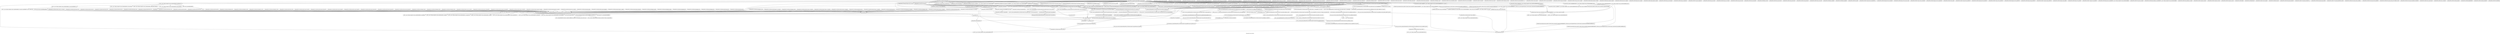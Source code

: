 digraph "Call graph: fix_store_state.ll" {
	label="Call graph: fix_store_state.ll";

	Node0x55f6e6012200 [shape=record,label="{strcmp}"];
	Node0x55f6e5f839f0 [shape=record,label="{_ZN9LAMMPS_NS13FixStoreState7pack_idEi}"];
	Node0x55f6e5f839f0 -> Node0x55f6e5f2bc20;
	Node0x55f6e5fae950 [shape=record,label="{_ZN9LAMMPS_NS13FixStoreStateC2EPNS_6LAMMPSEiPPc}"];
	Node0x55f6e5fae950 -> Node0x55f6e5fa54d0;
	Node0x55f6e5fae950 -> Node0x55f6e5f9b5c0;
	Node0x55f6e5fae950 -> Node0x55f6e5f90ed0;
	Node0x55f6e5fae950 -> Node0x55f6e5fbaf60;
	Node0x55f6e5fae950 -> Node0x55f6e5f46d10;
	Node0x55f6e5fae950 -> Node0x55f6e5f52430;
	Node0x55f6e5fae950 -> Node0x55f6e5fdd9b0;
	Node0x55f6e5fae950 -> Node0x55f6e5ebb180;
	Node0x55f6e5fae950 -> Node0x55f6e5fc6c00;
	Node0x55f6e5fae950 -> Node0x55f6e5f0e660;
	Node0x55f6e5fae950 -> Node0x55f6e5f2bc20;
	Node0x55f6e5fae950 -> Node0x55f6e5ef4680;
	Node0x55f6e5fae950 -> Node0x55f6e5f25a50;
	Node0x55f6e5fae950 -> Node0x55f6e5f30fb0;
	Node0x55f6e5fae950 -> Node0x55f6e609be40;
	Node0x55f6e5fae950 -> Node0x55f6e5f5ad30;
	Node0x55f6e5fae950 -> Node0x55f6e5f1fcd0;
	Node0x55f6e5fae950 -> Node0x55f6e5f16e90;
	Node0x55f6e5fae950 -> Node0x55f6e5f7b4e0;
	Node0x55f6e5fae950 -> Node0x55f6e5f90e40;
	Node0x55f6e5fae950 -> Node0x55f6e5ff58f0;
	Node0x55f6e5fae950 -> Node0x55f6e5ee89c0;
	Node0x55f6e5fae950 -> Node0x55f6e60bfe20;
	Node0x55f6e5fae950 -> Node0x55f6e60e7d80;
	Node0x55f6e5fae950 -> Node0x55f6e6096500;
	Node0x55f6e5fae950 -> Node0x55f6e606a380;
	Node0x55f6e5fae950 -> Node0x55f6e6070ae0;
	Node0x55f6e5fae950 -> Node0x55f6e605d480;
	Node0x55f6e5fae950 -> Node0x55f6e60934f0;
	Node0x55f6e5fae950 -> Node0x55f6e5fee480;
	Node0x55f6e5fae950 -> Node0x55f6e5fe6e50;
	Node0x55f6e5fae950 -> Node0x55f6e5ffcba0;
	Node0x55f6e5fae950 -> Node0x55f6e6012200;
	Node0x55f6e5fae950 -> Node0x55f6e60636d0;
	Node0x55f6e5fae950 -> Node0x55f6e5f462f0;
	Node0x55f6e5fae950 -> Node0x55f6e603d9b0;
	Node0x55f6e5fae950 -> Node0x55f6e6036730;
	Node0x55f6e5fae950 -> Node0x55f6e601cde0;
	Node0x55f6e5fae950 -> Node0x55f6e600af80;
	Node0x55f6e5fae950 -> Node0x55f6e6003e20;
	Node0x55f6e5fae950 -> Node0x55f6e5f14d60;
	Node0x55f6e5fae950 -> Node0x55f6e602bd10;
	Node0x55f6e5fae950 -> Node0x55f6e6015ce0;
	Node0x55f6e5fa54d0 [shape=record,label="{_ZN9LAMMPS_NS3FixC2EPNS_6LAMMPSEiPPc}"];
	Node0x55f6e5f9b5c0 [shape=record,label="{_ZNSt6vectorIN9LAMMPS_NS13FixStoreState7value_tESaIS2_EEC2Ev}"];
	Node0x55f6e5f9b5c0 -> Node0x55f6e5f40a40;
	Node0x55f6e5fdd9b0 [shape=record,label="{_ZN9LAMMPS_NS5utils16missing_cmd_argsERKNSt7__cxx1112basic_stringIcSt11char_traitsIcESaIcEEEiS8_PNS_5ErrorE}"];
	Node0x55f6e5f90ed0 [shape=record,label="{_ZNSaIcEC1Ev}"];
	Node0x55f6e5fbaf60 [shape=record,label="{_ZNSt7__cxx1112basic_stringIcSt11char_traitsIcESaIcEEC2IS3_EEPKcRKS3_}"];
	Node0x55f6e5fbaf60 -> Node0x55f6e5e745c0;
	Node0x55f6e5fbaf60 -> Node0x55f6e5e723d0;
	Node0x55f6e5fbaf60 -> Node0x55f6e5e729f0;
	Node0x55f6e5fbaf60 -> Node0x55f6e5e74eb0;
	Node0x55f6e5fbaf60 -> Node0x55f6e5e719b0;
	Node0x55f6e5eda120 [shape=record,label="{_ZN9LAMMPS_NS13FixStoreState11pack_omegazEi}"];
	Node0x55f6e5eda120 -> Node0x55f6e5f2bc20;
	Node0x55f6e5f25a50 [shape=record,label="{_ZN9LAMMPS_NS13FixStoreState11grow_arraysEi}"];
	Node0x55f6e5f25a50 -> Node0x55f6e5f2bc20;
	Node0x55f6e5f25a50 -> Node0x55f6e5efb790;
	Node0x55f6e6117dc0 [shape=record,label="{__gxx_personality_v0}"];
	Node0x55f6e5ebb180 [shape=record,label="{_ZNSt7__cxx1112basic_stringIcSt11char_traitsIcESaIcEED1Ev}"];
	Node0x55f6e5fc6c00 [shape=record,label="{_ZNSaIcED1Ev}"];
	Node0x55f6e5f5ad30 [shape=record,label="{_ZN9LAMMPS_NS5utils8inumericEPKciS2_bPNS_6LAMMPSE}"];
	Node0x55f6e5ff58f0 [shape=record,label="{_ZN9LAMMPS_NS5Error3allIJRiEEEvRKNSt7__cxx1112basic_stringIcSt11char_traitsIcESaIcEEEiSA_DpOT_}"];
	Node0x55f6e5ff58f0 -> Node0x55f6e6117b20;
	Node0x55f6e5ff58f0 -> Node0x55f6e5e716b0;
	Node0x55f6e5ff58f0 -> Node0x55f6e5e73b20;
	Node0x55f6e5fee480 [shape=record,label="{_ZNSt6vectorIN9LAMMPS_NS13FixStoreState7value_tESaIS2_EE5clearEv}"];
	Node0x55f6e5fee480 -> Node0x55f6e5f90db0;
	Node0x55f6e5fe6e50 [shape=record,label="{_ZN9LAMMPS_NS13FixStoreState7value_tC2Ev}"];
	Node0x55f6e5fe6e50 -> Node0x55f6e5f89a50;
	Node0x55f6e5ffcba0 [shape=record,label="{_ZNSt7__cxx1112basic_stringIcSt11char_traitsIcESaIcEEaSEPKc}"];
	Node0x55f6e5f03260 [shape=record,label="{_ZN9LAMMPS_NS6Modify15addstep_computeEl}"];
	Node0x55f6e5f1efa0 [shape=record,label="{_ZN9LAMMPS_NS13FixStoreState12memory_usageEv}"];
	Node0x55f6e5f1efa0 -> Node0x55f6e5f2bc20;
	Node0x55f6e5eaf930 [shape=record,label="{_ZN9LAMMPS_NS13FixStoreState8pack_ysuEi}"];
	Node0x55f6e5eaf930 -> Node0x55f6e5f0e6d0;
	Node0x55f6e5eaf930 -> Node0x55f6e5f2bc20;
	Node0x55f6e5eb1a30 [shape=record,label="{_ZN9LAMMPS_NS13FixStoreState18pack_zsu_triclinicEi}"];
	Node0x55f6e5eb1a30 -> Node0x55f6e5f0e6d0;
	Node0x55f6e5eb1a30 -> Node0x55f6e5f2bc20;
	Node0x55f6e5eb37e0 [shape=record,label="{_ZN9LAMMPS_NS13FixStoreState8pack_zsuEi}"];
	Node0x55f6e5eb37e0 -> Node0x55f6e5f0e6d0;
	Node0x55f6e5eb37e0 -> Node0x55f6e5f2bc20;
	Node0x55f6e6003e20 [shape=record,label="{_ZN9LAMMPS_NS5Error3allIJRPcNSt7__cxx1112basic_stringIcSt11char_traitsIcESaIcEEEEEEvRKS9_iSB_DpOT_}"];
	Node0x55f6e6003e20 -> Node0x55f6e6117b20;
	Node0x55f6e6003e20 -> Node0x55f6e5f7b450;
	Node0x55f6e6003e20 -> Node0x55f6e5e73b20;
	Node0x55f6e600af80 [shape=record,label="{_ZN9LAMMPS_NS4Atom9get_styleB5cxx11Ev}"];
	Node0x55f6e5e74b70 [shape=record,label="{_ZN9LAMMPS_NS13FixStoreState13pack_moleculeEi}"];
	Node0x55f6e5e74b70 -> Node0x55f6e5f2bc20;
	Node0x55f6e5e74c90 [shape=record,label="{_ZN9LAMMPS_NS13FixStoreState9pack_typeEi}"];
	Node0x55f6e5e74c90 -> Node0x55f6e5f2bc20;
	Node0x55f6e5e75050 [shape=record,label="{_ZN9LAMMPS_NS13FixStoreState9pack_massEi}"];
	Node0x55f6e5e75050 -> Node0x55f6e5f2bc20;
	Node0x55f6e5e748d0 [shape=record,label="{_ZN9LAMMPS_NS13FixStoreState6pack_xEi}"];
	Node0x55f6e5e748d0 -> Node0x55f6e5f2bc20;
	Node0x55f6e5e74fc0 [shape=record,label="{_ZN9LAMMPS_NS13FixStoreState6pack_yEi}"];
	Node0x55f6e5e74fc0 -> Node0x55f6e5f2bc20;
	Node0x55f6e5e6fab0 [shape=record,label="{_ZN9LAMMPS_NS13FixStoreState6pack_zEi}"];
	Node0x55f6e5e6fab0 -> Node0x55f6e5f2bc20;
	Node0x55f6e5ea1660 [shape=record,label="{_ZN9LAMMPS_NS13FixStoreState17pack_xs_triclinicEi}"];
	Node0x55f6e5ea1660 -> Node0x55f6e5f0e6d0;
	Node0x55f6e5ea1660 -> Node0x55f6e5f2bc20;
	Node0x55f6e60d4760 [shape=record,label="{_ZN9LAMMPS_NS13FixStoreState7pack_xsEi}"];
	Node0x55f6e60d4760 -> Node0x55f6e5f2bc20;
	Node0x55f6e5e8f690 [shape=record,label="{_ZN9LAMMPS_NS13FixStoreState17pack_ys_triclinicEi}"];
	Node0x55f6e5e8f690 -> Node0x55f6e5f0e6d0;
	Node0x55f6e5e8f690 -> Node0x55f6e5f2bc20;
	Node0x55f6e5e96d70 [shape=record,label="{_ZN9LAMMPS_NS13FixStoreState7pack_ysEi}"];
	Node0x55f6e5e96d70 -> Node0x55f6e5f2bc20;
	Node0x55f6e5e9c840 [shape=record,label="{_ZN9LAMMPS_NS13FixStoreState17pack_zs_triclinicEi}"];
	Node0x55f6e5e9c840 -> Node0x55f6e5f2bc20;
	Node0x55f6e5ea0940 [shape=record,label="{_ZN9LAMMPS_NS13FixStoreState7pack_zsEi}"];
	Node0x55f6e5ea0940 -> Node0x55f6e5f2bc20;
	Node0x55f6e5ea3180 [shape=record,label="{_ZN9LAMMPS_NS13FixStoreState17pack_xu_triclinicEi}"];
	Node0x55f6e5ea3180 -> Node0x55f6e5f0e6d0;
	Node0x55f6e5ea3180 -> Node0x55f6e5f2bc20;
	Node0x55f6e5ea4b70 [shape=record,label="{_ZN9LAMMPS_NS13FixStoreState7pack_xuEi}"];
	Node0x55f6e5ea4b70 -> Node0x55f6e5f0e6d0;
	Node0x55f6e5ea4b70 -> Node0x55f6e5f2bc20;
	Node0x55f6e5ea6240 [shape=record,label="{_ZN9LAMMPS_NS13FixStoreState17pack_yu_triclinicEi}"];
	Node0x55f6e5ea6240 -> Node0x55f6e5f0e6d0;
	Node0x55f6e5ea6240 -> Node0x55f6e5f2bc20;
	Node0x55f6e5ea7c50 [shape=record,label="{_ZN9LAMMPS_NS13FixStoreState7pack_yuEi}"];
	Node0x55f6e5ea7c50 -> Node0x55f6e5f0e6d0;
	Node0x55f6e5ea7c50 -> Node0x55f6e5f2bc20;
	Node0x55f6e5ea8aa0 [shape=record,label="{_ZN9LAMMPS_NS13FixStoreState17pack_zu_triclinicEi}"];
	Node0x55f6e5ea8aa0 -> Node0x55f6e5f0e6d0;
	Node0x55f6e5ea8aa0 -> Node0x55f6e5f2bc20;
	Node0x55f6e5eaa120 [shape=record,label="{_ZN9LAMMPS_NS13FixStoreState7pack_zuEi}"];
	Node0x55f6e5eaa120 -> Node0x55f6e5f0e6d0;
	Node0x55f6e5eaa120 -> Node0x55f6e5f2bc20;
	Node0x55f6e5eabd70 [shape=record,label="{_ZN9LAMMPS_NS13FixStoreState18pack_xsu_triclinicEi}"];
	Node0x55f6e5eabd70 -> Node0x55f6e5f0e6d0;
	Node0x55f6e5eabd70 -> Node0x55f6e5f2bc20;
	Node0x55f6e5eaccb0 [shape=record,label="{_ZN9LAMMPS_NS13FixStoreState8pack_xsuEi}"];
	Node0x55f6e5eaccb0 -> Node0x55f6e5f0e6d0;
	Node0x55f6e5eaccb0 -> Node0x55f6e5f2bc20;
	Node0x55f6e5eae2d0 [shape=record,label="{_ZN9LAMMPS_NS13FixStoreState18pack_ysu_triclinicEi}"];
	Node0x55f6e5eae2d0 -> Node0x55f6e5f0e6d0;
	Node0x55f6e5eae2d0 -> Node0x55f6e5f2bc20;
	Node0x55f6e5eb43a0 [shape=record,label="{_ZN9LAMMPS_NS13FixStoreState7pack_ixEi}"];
	Node0x55f6e5eb43a0 -> Node0x55f6e5f2bc20;
	Node0x55f6e5eb4880 [shape=record,label="{_ZN9LAMMPS_NS13FixStoreState7pack_iyEi}"];
	Node0x55f6e5eb4880 -> Node0x55f6e5f2bc20;
	Node0x55f6e5eb7b50 [shape=record,label="{_ZN9LAMMPS_NS13FixStoreState7pack_izEi}"];
	Node0x55f6e5eb7b50 -> Node0x55f6e5f2bc20;
	Node0x55f6e5ebbc60 [shape=record,label="{_ZN9LAMMPS_NS13FixStoreState7pack_vxEi}"];
	Node0x55f6e5ebbc60 -> Node0x55f6e5f2bc20;
	Node0x55f6e5ebf2f0 [shape=record,label="{_ZN9LAMMPS_NS13FixStoreState7pack_vyEi}"];
	Node0x55f6e5ebf2f0 -> Node0x55f6e5f2bc20;
	Node0x55f6e5ec1480 [shape=record,label="{_ZN9LAMMPS_NS13FixStoreState7pack_vzEi}"];
	Node0x55f6e5ec1480 -> Node0x55f6e5f2bc20;
	Node0x55f6e5ec3610 [shape=record,label="{_ZN9LAMMPS_NS13FixStoreState7pack_fxEi}"];
	Node0x55f6e5ec3610 -> Node0x55f6e5f2bc20;
	Node0x55f6e5ec5ab0 [shape=record,label="{_ZN9LAMMPS_NS13FixStoreState7pack_fyEi}"];
	Node0x55f6e5ec5ab0 -> Node0x55f6e5f2bc20;
	Node0x55f6e5ec6880 [shape=record,label="{_ZN9LAMMPS_NS13FixStoreState7pack_fzEi}"];
	Node0x55f6e5ec6880 -> Node0x55f6e5f2bc20;
	Node0x55f6e5ec9930 [shape=record,label="{_ZN9LAMMPS_NS13FixStoreState6pack_qEi}"];
	Node0x55f6e5ec9930 -> Node0x55f6e5f2bc20;
	Node0x55f6e5eca700 [shape=record,label="{_ZN9LAMMPS_NS13FixStoreState8pack_muxEi}"];
	Node0x55f6e5eca700 -> Node0x55f6e5f2bc20;
	Node0x55f6e5ecd9b0 [shape=record,label="{_ZN9LAMMPS_NS13FixStoreState8pack_muyEi}"];
	Node0x55f6e5ecd9b0 -> Node0x55f6e5f2bc20;
	Node0x55f6e5ecf330 [shape=record,label="{_ZN9LAMMPS_NS13FixStoreState8pack_muzEi}"];
	Node0x55f6e5ecf330 -> Node0x55f6e5f2bc20;
	Node0x55f6e5ed1810 [shape=record,label="{_ZN9LAMMPS_NS13FixStoreState7pack_muEi}"];
	Node0x55f6e5ed1810 -> Node0x55f6e5f2bc20;
	Node0x55f6e5ed3190 [shape=record,label="{_ZN9LAMMPS_NS13FixStoreState11pack_radiusEi}"];
	Node0x55f6e5ed3190 -> Node0x55f6e5f2bc20;
	Node0x55f6e5ed5670 [shape=record,label="{_ZN9LAMMPS_NS13FixStoreState13pack_diameterEi}"];
	Node0x55f6e5ed5670 -> Node0x55f6e5f2bc20;
	Node0x55f6e5ed6cc0 [shape=record,label="{_ZN9LAMMPS_NS13FixStoreState11pack_omegaxEi}"];
	Node0x55f6e5ed6cc0 -> Node0x55f6e5f2bc20;
	Node0x55f6e5ed8490 [shape=record,label="{_ZN9LAMMPS_NS13FixStoreState11pack_omegayEi}"];
	Node0x55f6e5ed8490 -> Node0x55f6e5f2bc20;
	Node0x55f6e5edc960 [shape=record,label="{_ZN9LAMMPS_NS13FixStoreState12pack_angmomxEi}"];
	Node0x55f6e5edc960 -> Node0x55f6e5f2bc20;
	Node0x55f6e5edf090 [shape=record,label="{_ZN9LAMMPS_NS13FixStoreState12pack_angmomyEi}"];
	Node0x55f6e5edf090 -> Node0x55f6e5f2bc20;
	Node0x55f6e5ee2130 [shape=record,label="{_ZN9LAMMPS_NS13FixStoreState12pack_angmomzEi}"];
	Node0x55f6e5ee2130 -> Node0x55f6e5f2bc20;
	Node0x55f6e5ee2f00 [shape=record,label="{_ZN9LAMMPS_NS13FixStoreState8pack_tqxEi}"];
	Node0x55f6e5ee2f00 -> Node0x55f6e5f2bc20;
	Node0x55f6e5ee5fd0 [shape=record,label="{_ZN9LAMMPS_NS13FixStoreState8pack_tqyEi}"];
	Node0x55f6e5ee5fd0 -> Node0x55f6e5f2bc20;
	Node0x55f6e5eea2b0 [shape=record,label="{_ZN9LAMMPS_NS13FixStoreState8pack_tqzEi}"];
	Node0x55f6e5eea2b0 -> Node0x55f6e5f2bc20;
	Node0x55f6e6015ce0 [shape=record,label="{_ZN9LAMMPS_NS7ArgInfoC1ERKNSt7__cxx1112basic_stringIcSt11char_traitsIcESaIcEEEi}"];
	Node0x55f6e602bd10 [shape=record,label="{_ZNK9LAMMPS_NS7ArgInfo8get_typeEv}"];
	Node0x55f6e5f14d60 [shape=record,label="{_ZNK9LAMMPS_NS7ArgInfo10get_index1Ev}"];
	Node0x55f6e601cde0 [shape=record,label="{_ZNK9LAMMPS_NS7ArgInfo8get_nameEv}"];
	Node0x55f6e601cde0 -> Node0x55f6e5f16e90;
	Node0x55f6e6036730 [shape=record,label="{_ZNK9LAMMPS_NS7ArgInfo7get_dimEv}"];
	Node0x55f6e605d480 [shape=record,label="{_ZN9LAMMPS_NS5Error3allIJRPcEEEvRKNSt7__cxx1112basic_stringIcSt11char_traitsIcESaIcEEEiSB_DpOT_}"];
	Node0x55f6e605d480 -> Node0x55f6e6117b20;
	Node0x55f6e605d480 -> Node0x55f6e5eeadc0;
	Node0x55f6e605d480 -> Node0x55f6e5e73b20;
	Node0x55f6e603d9b0 [shape=record,label="{_ZN9LAMMPS_NS7ArgInfoD2Ev}"];
	Node0x55f6e603d9b0 -> Node0x55f6e5ebb180;
	Node0x55f6e5f462f0 [shape=record,label="{_ZNSt6vectorIN9LAMMPS_NS13FixStoreState7value_tESaIS2_EE9push_backERKS2_}"];
	Node0x55f6e5f462f0 -> Node0x55f6e5eed210;
	Node0x55f6e5f462f0 -> Node0x55f6e606a380;
	Node0x55f6e5f462f0 -> Node0x55f6e5eef080;
	Node0x55f6e60636d0 [shape=record,label="{_ZN9LAMMPS_NS13FixStoreState7value_tD2Ev}"];
	Node0x55f6e60636d0 -> Node0x55f6e5ebb180;
	Node0x55f6e5eef080 [shape=record,label="{_ZNSt6vectorIN9LAMMPS_NS13FixStoreState7value_tESaIS2_EE17_M_realloc_insertIJRKS2_EEEvN9__gnu_cxx17__normal_iteratorIPS2_S4_EEDpOT_}"];
	Node0x55f6e5eef080 -> Node0x55f6e60c5440;
	Node0x55f6e5eef080 -> Node0x55f6e6070ae0;
	Node0x55f6e5eef080 -> Node0x55f6e60c6840;
	Node0x55f6e5eef080 -> Node0x55f6e60c6ea0;
	Node0x55f6e5eef080 -> Node0x55f6e5eed210;
	Node0x55f6e5eef080 -> Node0x55f6e5ef4ef0;
	Node0x55f6e5eef080 -> Node0x55f6e5f048e0;
	Node0x55f6e5eef080 -> Node0x55f6e6127f00;
	Node0x55f6e5eef080 -> Node0x55f6e5f08740;
	Node0x55f6e5eef080 -> Node0x55f6e607cd20;
	Node0x55f6e5eef080 -> Node0x55f6e60ab5b0;
	Node0x55f6e5eef080 -> Node0x55f6e5f0e8e0;
	Node0x55f6e5eef080 -> Node0x55f6e6128210;
	Node0x55f6e5eef080 -> Node0x55f6e60ac5e0;
	Node0x55f6e5eef080 -> Node0x55f6e5f06500;
	Node0x55f6e60934f0 [shape=record,label="{_ZN9LAMMPS_NS5utils7logicalEPKciS2_bPNS_6LAMMPSE}"];
	Node0x55f6e6070ae0 [shape=record,label="{_ZNSt6vectorIN9LAMMPS_NS13FixStoreState7value_tESaIS2_EE5beginEv}"];
	Node0x55f6e6070ae0 -> Node0x55f6e5ef1f80;
	Node0x55f6e606a380 [shape=record,label="{_ZNSt6vectorIN9LAMMPS_NS13FixStoreState7value_tESaIS2_EE3endEv}"];
	Node0x55f6e606a380 -> Node0x55f6e5ef1f80;
	Node0x55f6e6096500 [shape=record,label="{_ZN9__gnu_cxxneIPN9LAMMPS_NS13FixStoreState7value_tESt6vectorIS3_SaIS3_EEEEbRKNS_17__normal_iteratorIT_T0_EESD_}"];
	Node0x55f6e6096500 -> Node0x55f6e5ef4ef0;
	Node0x55f6e60e7d80 [shape=record,label="{_ZNK9__gnu_cxx17__normal_iteratorIPN9LAMMPS_NS13FixStoreState7value_tESt6vectorIS3_SaIS3_EEEdeEv}"];
	Node0x55f6e60bfe20 [shape=record,label="{_ZNK9LAMMPS_NS6Modify17get_compute_by_idERKNSt7__cxx1112basic_stringIcSt11char_traitsIcESaIcEEE}"];
	Node0x55f6e609be40 [shape=record,label="{_ZN9LAMMPS_NS5Error3allIJRNSt7__cxx1112basic_stringIcSt11char_traitsIcESaIcEEEEEEvRKS7_iSA_DpOT_}"];
	Node0x55f6e609be40 -> Node0x55f6e6117b20;
	Node0x55f6e609be40 -> Node0x55f6e5ef7710;
	Node0x55f6e609be40 -> Node0x55f6e5e73b20;
	Node0x55f6e5ee89c0 [shape=record,label="{_ZNK9LAMMPS_NS6Modify13get_fix_by_idERKNSt7__cxx1112basic_stringIcSt11char_traitsIcESaIcEEE}"];
	Node0x55f6e5f90e40 [shape=record,label="{_ZN9LAMMPS_NS8Variable4findEPKc}"];
	Node0x55f6e5f16e90 [shape=record,label="{_ZNKSt7__cxx1112basic_stringIcSt11char_traitsIcESaIcEE5c_strEv}"];
	Node0x55f6e5f7b4e0 [shape=record,label="{_ZN9LAMMPS_NS8Variable9atomstyleEi}"];
	Node0x55f6e5f1fcd0 [shape=record,label="{_ZN9LAMMPS_NS4Atom11find_customEPKcRiS3_}"];
	Node0x55f6e5f30fb0 [shape=record,label="{_ZN9__gnu_cxx17__normal_iteratorIPN9LAMMPS_NS13FixStoreState7value_tESt6vectorIS3_SaIS3_EEEppEv}"];
	Node0x55f6e5f2bc20 [shape=record,label="{_ZNKSt6vectorIN9LAMMPS_NS13FixStoreState7value_tESaIS2_EE4sizeEv}"];
	Node0x55f6e5ef4680 [shape=record,label="{_ZN9LAMMPS_NS4Atom12add_callbackEi}"];
	Node0x55f6e5f0e660 [shape=record,label="{_ZN9LAMMPS_NS13FixStoreState11end_of_stepEv}"];
	Node0x55f6e5f0e660 -> Node0x55f6e5efda70;
	Node0x55f6e5f0e660 -> Node0x55f6e5eff3f0;
	Node0x55f6e5f0e660 -> Node0x55f6e5f00a70;
	Node0x55f6e5f0e660 -> Node0x55f6e6070ae0;
	Node0x55f6e5f0e660 -> Node0x55f6e606a380;
	Node0x55f6e5f0e660 -> Node0x55f6e6096500;
	Node0x55f6e5f0e660 -> Node0x55f6e60e7d80;
	Node0x55f6e5f0e660 -> Node0x55f6e5f03260;
	Node0x55f6e5f0e660 -> Node0x55f6e5f2bc20;
	Node0x55f6e5f0e660 -> Node0x55f6e5f026a0;
	Node0x55f6e5f0e660 -> Node0x55f6e5f30fb0;
	Node0x55f6e5f52430 [shape=record,label="{_ZNSt6vectorIN9LAMMPS_NS13FixStoreState7value_tESaIS2_EED2Ev}"];
	Node0x55f6e5f52430 -> Node0x55f6e5f048e0;
	Node0x55f6e5f52430 -> Node0x55f6e5f06500;
	Node0x55f6e5f52430 -> Node0x55f6e5f070c0;
	Node0x55f6e5f52430 -> Node0x55f6e5f08740;
	Node0x55f6e5f46d10 [shape=record,label="{_ZN9LAMMPS_NS3FixD2Ev}"];
	Node0x55f6e5f0a360 [shape=record,label="{_ZN9LAMMPS_NS13FixStoreStateD2Ev}"];
	Node0x55f6e5f0a360 -> Node0x55f6e5f0af20;
	Node0x55f6e5f0a360 -> Node0x55f6e5f08740;
	Node0x55f6e5f0a360 -> Node0x55f6e5f0d3c0;
	Node0x55f6e5f0a360 -> Node0x55f6e5f52430;
	Node0x55f6e5f0a360 -> Node0x55f6e5f46d10;
	Node0x55f6e5f0af20 [shape=record,label="{_ZN9LAMMPS_NS4Atom15delete_callbackEPKci}"];
	Node0x55f6e5f08740 [shape=record,label="{__clang_call_terminate}"];
	Node0x55f6e5f08740 -> Node0x55f6e5f0e8e0;
	Node0x55f6e5f08740 -> Node0x55f6e5f10d20;
	Node0x55f6e5f0e8e0 [shape=record,label="{__cxa_begin_catch}"];
	Node0x55f6e5f10d20 [shape=record,label="{_ZSt9terminatev}"];
	Node0x55f6e5f0d3c0 [shape=record,label="{_ZN9LAMMPS_NS6Memory7destroyIdEEvRPPT_}"];
	Node0x55f6e5f0d3c0 -> Node0x55f6e5f12b10;
	Node0x55f6e5f148f0 [shape=record,label="{_ZN9LAMMPS_NS13FixStoreStateD0Ev}"];
	Node0x55f6e5f148f0 -> Node0x55f6e5f178f0;
	Node0x55f6e5f178f0 [shape=record,label="{_ZdlPv}"];
	Node0x55f6e5f18d70 [shape=record,label="{_ZN9LAMMPS_NS13FixStoreState7setmaskEv}"];
	Node0x55f6e5f19660 [shape=record,label="{_ZN9LAMMPS_NS13FixStoreState4initEv}"];
	Node0x55f6e5f19660 -> Node0x55f6e6070ae0;
	Node0x55f6e5f19660 -> Node0x55f6e606a380;
	Node0x55f6e5f19660 -> Node0x55f6e6096500;
	Node0x55f6e5f19660 -> Node0x55f6e60e7d80;
	Node0x55f6e5f19660 -> Node0x55f6e60bfe20;
	Node0x55f6e5f19660 -> Node0x55f6e5f90ed0;
	Node0x55f6e5f19660 -> Node0x55f6e5fbaf60;
	Node0x55f6e5f19660 -> Node0x55f6e5f30fb0;
	Node0x55f6e5f19660 -> Node0x55f6e5fc6c00;
	Node0x55f6e5f19660 -> Node0x55f6e609be40;
	Node0x55f6e5f19660 -> Node0x55f6e5ebb180;
	Node0x55f6e5f19660 -> Node0x55f6e5f1fcd0;
	Node0x55f6e5f19660 -> Node0x55f6e5f16e90;
	Node0x55f6e5f19660 -> Node0x55f6e5f90e40;
	Node0x55f6e5f19660 -> Node0x55f6e5ee89c0;
	Node0x55f6e5f1b4d0 [shape=record,label="{_ZN9LAMMPS_NS13FixStoreState5setupEi}"];
	Node0x55f6e5efda70 [shape=record,label="{_ZN9LAMMPS_NS5Group4massEi}"];
	Node0x55f6e5eff3f0 [shape=record,label="{_ZN9LAMMPS_NS5Group3xcmEidPd}"];
	Node0x55f6e5f00a70 [shape=record,label="{_ZN9LAMMPS_NS6Modify17clearstep_computeEv}"];
	Node0x55f6e5f026a0 [shape=record,label="{_ZN9LAMMPS_NS8Variable12compute_atomEiiPdii}"];
	Node0x55f6e5f20850 [shape=record,label="{_ZN9LAMMPS_NS6Memory6createIdEEPPT_RS4_iiPKc}"];
	Node0x55f6e5f20850 -> Node0x55f6e60eee90;
	Node0x55f6e5efb790 [shape=record,label="{_ZN9LAMMPS_NS6Memory4growIdEEPPT_RS4_iiPKc}"];
	Node0x55f6e5efb790 -> Node0x55f6e5f20850;
	Node0x55f6e5efb790 -> Node0x55f6e5f21d70;
	Node0x55f6e5f23520 [shape=record,label="{_ZN9LAMMPS_NS13FixStoreState11copy_arraysEiii}"];
	Node0x55f6e5f23520 -> Node0x55f6e5f2bc20;
	Node0x55f6e5f24910 [shape=record,label="{_ZN9LAMMPS_NS13FixStoreState13pack_exchangeEiPd}"];
	Node0x55f6e5f24910 -> Node0x55f6e5f2bc20;
	Node0x55f6e5f26520 [shape=record,label="{_ZN9LAMMPS_NS13FixStoreState15unpack_exchangeEiPd}"];
	Node0x55f6e5f26520 -> Node0x55f6e5f2bc20;
	Node0x55f6e5f28a30 [shape=record,label="{_ZN9LAMMPS_NS13FixStoreState12pack_restartEiPd}"];
	Node0x55f6e5f28a30 -> Node0x55f6e5f2bc20;
	Node0x55f6e5f29290 [shape=record,label="{_ZN9LAMMPS_NS13FixStoreState14unpack_restartEii}"];
	Node0x55f6e5f29290 -> Node0x55f6e5f2bc20;
	Node0x55f6e5f2b340 [shape=record,label="{_ZN9LAMMPS_NS13FixStoreState15maxsize_restartEv}"];
	Node0x55f6e5f2b340 -> Node0x55f6e5f2bc20;
	Node0x55f6e5f2c740 [shape=record,label="{_ZN9LAMMPS_NS13FixStoreState12size_restartEi}"];
	Node0x55f6e5f2c740 -> Node0x55f6e5f2bc20;
	Node0x55f6e5f0e6d0 [shape=record,label="{llvm.fmuladd.f64}"];
	Node0x55f6e5f2ea60 [shape=record,label="{_ZN9LAMMPS_NS3Fix16post_constructorEv}"];
	Node0x55f6e5f2fe50 [shape=record,label="{_ZN9LAMMPS_NS3Fix9init_listEiPNS_9NeighListE}"];
	Node0x55f6e5f31600 [shape=record,label="{_ZN9LAMMPS_NS3Fix18setup_pre_exchangeEv}"];
	Node0x55f6e5f329f0 [shape=record,label="{_ZN9LAMMPS_NS3Fix18setup_pre_neighborEv}"];
	Node0x55f6e5f34180 [shape=record,label="{_ZN9LAMMPS_NS3Fix19setup_post_neighborEv}"];
	Node0x55f6e5f35820 [shape=record,label="{_ZN9LAMMPS_NS3Fix15setup_pre_forceEi}"];
	Node0x55f6e5f363d0 [shape=record,label="{_ZN9LAMMPS_NS3Fix17setup_pre_reverseEii}"];
	Node0x55f6e5f36810 [shape=record,label="{_ZN9LAMMPS_NS3Fix9min_setupEi}"];
	Node0x55f6e5f37d70 [shape=record,label="{_ZN9LAMMPS_NS3Fix17initial_integrateEi}"];
	Node0x55f6e5f394b0 [shape=record,label="{_ZN9LAMMPS_NS3Fix14post_integrateEv}"];
	Node0x55f6e5f39830 [shape=record,label="{_ZN9LAMMPS_NS3Fix12pre_exchangeEv}"];
	Node0x55f6e5ea4a20 [shape=record,label="{_ZN9LAMMPS_NS3Fix12pre_neighborEv}"];
	Node0x55f6e5f3d8c0 [shape=record,label="{_ZN9LAMMPS_NS3Fix13post_neighborEv}"];
	Node0x55f6e5f3ecb0 [shape=record,label="{_ZN9LAMMPS_NS3Fix9pre_forceEi}"];
	Node0x55f6e5f401a0 [shape=record,label="{_ZN9LAMMPS_NS3Fix11pre_reverseEii}"];
	Node0x55f6e5f41150 [shape=record,label="{_ZN9LAMMPS_NS3Fix10post_forceEi}"];
	Node0x55f6e5f42540 [shape=record,label="{_ZN9LAMMPS_NS3Fix15final_integrateEv}"];
	Node0x55f6e5f43a10 [shape=record,label="{_ZN9LAMMPS_NS3Fix15fused_integrateEi}"];
	Node0x55f6e5f44270 [shape=record,label="{_ZN9LAMMPS_NS3Fix8post_runEv}"];
	Node0x55f6e5f46470 [shape=record,label="{_ZN9LAMMPS_NS3Fix13write_restartEP8_IO_FILE}"];
	Node0x55f6e5f47420 [shape=record,label="{_ZN9LAMMPS_NS3Fix18write_restart_fileEPKc}"];
	Node0x55f6e5f48810 [shape=record,label="{_ZN9LAMMPS_NS3Fix7restartEPc}"];
	Node0x55f6e5f4a020 [shape=record,label="{_ZN9LAMMPS_NS3Fix10set_arraysEi}"];
	Node0x55f6e5f4c480 [shape=record,label="{_ZN9LAMMPS_NS3Fix13update_arraysEii}"];
	Node0x55f6e5f4cce0 [shape=record,label="{_ZN9LAMMPS_NS3Fix12set_moleculeEiiiPdS1_S1_}"];
	Node0x55f6e5f4f5c0 [shape=record,label="{_ZN9LAMMPS_NS3Fix11clear_bonusEv}"];
	Node0x55f6e5f509b0 [shape=record,label="{_ZN9LAMMPS_NS3Fix11pack_borderEiPiPd}"];
	Node0x55f6e5f557e0 [shape=record,label="{_ZN9LAMMPS_NS3Fix13unpack_borderEiiPd}"];
	Node0x55f6e5f5aee0 [shape=record,label="{_ZN9LAMMPS_NS3Fix21setup_pre_force_respaEii}"];
	Node0x55f6e5f60390 [shape=record,label="{_ZN9LAMMPS_NS3Fix23initial_integrate_respaEiii}"];
	Node0x55f6e5f628d0 [shape=record,label="{_ZN9LAMMPS_NS3Fix20post_integrate_respaEii}"];
	Node0x55f6e5f62cb0 [shape=record,label="{_ZN9LAMMPS_NS3Fix15pre_force_respaEiii}"];
	Node0x55f6e5f640a0 [shape=record,label="{_ZN9LAMMPS_NS3Fix16post_force_respaEiii}"];
	Node0x55f6e5f67080 [shape=record,label="{_ZN9LAMMPS_NS3Fix21final_integrate_respaEii}"];
	Node0x55f6e5f67910 [shape=record,label="{_ZN9LAMMPS_NS3Fix16min_pre_exchangeEv}"];
	Node0x55f6e5f76be0 [shape=record,label="{_ZN9LAMMPS_NS3Fix16min_pre_neighborEv}"];
	Node0x55f6e5f77d60 [shape=record,label="{_ZN9LAMMPS_NS3Fix17min_post_neighborEv}"];
	Node0x55f6e5fd6e90 [shape=record,label="{_ZN9LAMMPS_NS3Fix13min_pre_forceEi}"];
	Node0x55f6e5fbf600 [shape=record,label="{_ZN9LAMMPS_NS3Fix15min_pre_reverseEii}"];
	Node0x55f6e5fb39d0 [shape=record,label="{_ZN9LAMMPS_NS3Fix14min_post_forceEi}"];
	Node0x55f6e5f95ac0 [shape=record,label="{_ZN9LAMMPS_NS3Fix10min_energyEPd}"];
	Node0x55f6e5f94e90 [shape=record,label="{_ZN9LAMMPS_NS3Fix9min_storeEv}"];
	Node0x55f6e5f91080 [shape=record,label="{_ZN9LAMMPS_NS3Fix14min_clearstoreEv}"];
	Node0x55f6e5fb36a0 [shape=record,label="{_ZN9LAMMPS_NS3Fix13min_pushstoreEv}"];
	Node0x55f6e5f9f720 [shape=record,label="{_ZN9LAMMPS_NS3Fix12min_popstoreEv}"];
	Node0x55f6e5fb3370 [shape=record,label="{_ZN9LAMMPS_NS3Fix13min_reset_refEv}"];
	Node0x55f6e5faa300 [shape=record,label="{_ZN9LAMMPS_NS3Fix8min_stepEdPd}"];
	Node0x55f6e5fb4020 [shape=record,label="{_ZN9LAMMPS_NS3Fix9max_alphaEPd}"];
	Node0x55f6e5fbb110 [shape=record,label="{_ZN9LAMMPS_NS3Fix7min_dofEv}"];
	Node0x55f6e5fc0ed0 [shape=record,label="{_ZN9LAMMPS_NS3Fix17pack_forward_commEiPiPdiS1_}"];
	Node0x55f6e5fc6db0 [shape=record,label="{_ZN9LAMMPS_NS3Fix19unpack_forward_commEiiPd}"];
	Node0x55f6e5fcc860 [shape=record,label="{_ZN9LAMMPS_NS3Fix22pack_reverse_comm_sizeEii}"];
	Node0x55f6e5fd2020 [shape=record,label="{_ZN9LAMMPS_NS3Fix17pack_reverse_commEiiPd}"];
	Node0x55f6e5fd7040 [shape=record,label="{_ZN9LAMMPS_NS3Fix19unpack_reverse_commEiPiPd}"];
	Node0x55f6e5fddb60 [shape=record,label="{_ZN9LAMMPS_NS3Fix10reset_gridEv}"];
	Node0x55f6e5fe3690 [shape=record,label="{_ZN9LAMMPS_NS3Fix17pack_forward_gridEiPviPi}"];
	Node0x55f6e60d2bb0 [shape=record,label="{_ZN9LAMMPS_NS3Fix19unpack_forward_gridEiPviPi}"];
	Node0x55f6e60d0a70 [shape=record,label="{_ZN9LAMMPS_NS3Fix17pack_reverse_gridEiPviPi}"];
	Node0x55f6e5ff21d0 [shape=record,label="{_ZN9LAMMPS_NS3Fix19unpack_reverse_gridEiPviPi}"];
	Node0x55f6e5ff5bf0 [shape=record,label="{_ZN9LAMMPS_NS3Fix15pack_remap_gridEiPviPi}"];
	Node0x55f6e5ffcea0 [shape=record,label="{_ZN9LAMMPS_NS3Fix17unpack_remap_gridEiPviPi}"];
	Node0x55f6e6004120 [shape=record,label="{_ZN9LAMMPS_NS3Fix16unpack_read_gridEiPc}"];
	Node0x55f6e600b280 [shape=record,label="{_ZN9LAMMPS_NS3Fix15pack_write_gridEiPv}"];
	Node0x55f6e6012500 [shape=record,label="{_ZN9LAMMPS_NS3Fix17unpack_write_gridEiPvPi}"];
	Node0x55f6e60196b0 [shape=record,label="{_ZN9LAMMPS_NS3Fix16get_grid_by_nameERKNSt7__cxx1112basic_stringIcSt11char_traitsIcESaIcEEERi}"];
	Node0x55f6e6020900 [shape=record,label="{_ZN9LAMMPS_NS3Fix17get_grid_by_indexEi}"];
	Node0x55f6e602bec0 [shape=record,label="{_ZN9LAMMPS_NS3Fix20get_griddata_by_nameEiRKNSt7__cxx1112basic_stringIcSt11char_traitsIcESaIcEEERi}"];
	Node0x55f6e60330f0 [shape=record,label="{_ZN9LAMMPS_NS3Fix21get_griddata_by_indexEi}"];
	Node0x55f6e603a370 [shape=record,label="{_ZN9LAMMPS_NS3Fix14compute_scalarEv}"];
	Node0x55f6e603ee60 [shape=record,label="{_ZN9LAMMPS_NS3Fix14compute_vectorEi}"];
	Node0x55f6e6040ac0 [shape=record,label="{_ZN9LAMMPS_NS3Fix13compute_arrayEii}"];
	Node0x55f6e6042cd0 [shape=record,label="{_ZN9LAMMPS_NS3Fix3dofEi}"];
	Node0x55f6e5f1afd0 [shape=record,label="{_ZN9LAMMPS_NS3Fix6deformEi}"];
	Node0x55f6e6045c40 [shape=record,label="{_ZN9LAMMPS_NS3Fix12reset_targetEd}"];
	Node0x55f6e6046cd0 [shape=record,label="{_ZN9LAMMPS_NS3Fix8reset_dtEv}"];
	Node0x55f6e6047ab0 [shape=record,label="{_ZN9LAMMPS_NS3Fix16read_data_headerEPc}"];
	Node0x55f6e6048d60 [shape=record,label="{_ZN9LAMMPS_NS3Fix17read_data_sectionEPciS1_i}"];
	Node0x55f6e604a710 [shape=record,label="{_ZN9LAMMPS_NS3Fix20read_data_skip_linesEPc}"];
	Node0x55f6e5f3fd40 [shape=record,label="{_ZN9LAMMPS_NS3Fix17write_data_headerEP8_IO_FILEi}"];
	Node0x55f6e604abd0 [shape=record,label="{_ZN9LAMMPS_NS3Fix23write_data_section_sizeEiRiS1_}"];
	Node0x55f6e5f210d0 [shape=record,label="{_ZN9LAMMPS_NS3Fix23write_data_section_packEiPPd}"];
	Node0x55f6e6050f10 [shape=record,label="{_ZN9LAMMPS_NS3Fix26write_data_section_keywordEiP8_IO_FILE}"];
	Node0x55f6e60524c0 [shape=record,label="{_ZN9LAMMPS_NS3Fix18write_data_sectionEiP8_IO_FILEiPPdi}"];
	Node0x55f6e6054050 [shape=record,label="{_ZN9LAMMPS_NS3Fix13zero_momentumEv}"];
	Node0x55f6e6057f40 [shape=record,label="{_ZN9LAMMPS_NS3Fix13zero_rotationEv}"];
	Node0x55f6e5ee9600 [shape=record,label="{_ZN9LAMMPS_NS3Fix15rebuild_specialEv}"];
	Node0x55f6e6064a10 [shape=record,label="{_ZN9LAMMPS_NS3Fix5imageERPiRPPd}"];
	Node0x55f6e606b3e0 [shape=record,label="{_ZN9LAMMPS_NS3Fix12modify_paramEiPPc}"];
	Node0x55f6e606c3e0 [shape=record,label="{_ZN9LAMMPS_NS3Fix7extractEPKcRi}"];
	Node0x55f6e5f40a40 [shape=record,label="{_ZNSt12_Vector_baseIN9LAMMPS_NS13FixStoreState7value_tESaIS2_EEC2Ev}"];
	Node0x55f6e5f40a40 -> Node0x55f6e606cec0;
	Node0x55f6e606cec0 [shape=record,label="{_ZNSt12_Vector_baseIN9LAMMPS_NS13FixStoreState7value_tESaIS2_EE12_Vector_implC2Ev}"];
	Node0x55f6e606cec0 -> Node0x55f6e6075470;
	Node0x55f6e606cec0 -> Node0x55f6e6075c00;
	Node0x55f6e6075470 [shape=record,label="{_ZNSaIN9LAMMPS_NS13FixStoreState7value_tEEC2Ev}"];
	Node0x55f6e6075470 -> Node0x55f6e6075ea0;
	Node0x55f6e6075c00 [shape=record,label="{_ZNSt12_Vector_baseIN9LAMMPS_NS13FixStoreState7value_tESaIS2_EE17_Vector_impl_dataC2Ev}"];
	Node0x55f6e6075ea0 [shape=record,label="{_ZN9__gnu_cxx13new_allocatorIN9LAMMPS_NS13FixStoreState7value_tEEC2Ev}"];
	Node0x55f6e5f89a50 [shape=record,label="{_ZNSt7__cxx1112basic_stringIcSt11char_traitsIcESaIcEEC1Ev}"];
	Node0x55f6e60774a0 [shape=record,label="{_ZN9LAMMPS_NS7ArgInfoD0Ev}"];
	Node0x55f6e60774a0 -> Node0x55f6e603d9b0;
	Node0x55f6e60774a0 -> Node0x55f6e5f178f0;
	Node0x55f6e5f06500 [shape=record,label="{_ZSt8_DestroyIPN9LAMMPS_NS13FixStoreState7value_tES2_EvT_S4_RSaIT0_E}"];
	Node0x55f6e5f06500 -> Node0x55f6e607be90;
	Node0x55f6e5f048e0 [shape=record,label="{_ZNSt12_Vector_baseIN9LAMMPS_NS13FixStoreState7value_tESaIS2_EE19_M_get_Tp_allocatorEv}"];
	Node0x55f6e5f070c0 [shape=record,label="{_ZNSt12_Vector_baseIN9LAMMPS_NS13FixStoreState7value_tESaIS2_EED2Ev}"];
	Node0x55f6e5f070c0 -> Node0x55f6e607cd20;
	Node0x55f6e5f070c0 -> Node0x55f6e607f060;
	Node0x55f6e5f070c0 -> Node0x55f6e5f08740;
	Node0x55f6e607be90 [shape=record,label="{_ZSt8_DestroyIPN9LAMMPS_NS13FixStoreState7value_tEEvT_S4_}"];
	Node0x55f6e607be90 -> Node0x55f6e6080010;
	Node0x55f6e6080010 [shape=record,label="{_ZNSt12_Destroy_auxILb0EE9__destroyIPN9LAMMPS_NS13FixStoreState7value_tEEEvT_S6_}"];
	Node0x55f6e6080010 -> Node0x55f6e607b3e0;
	Node0x55f6e607b3e0 [shape=record,label="{_ZSt8_DestroyIN9LAMMPS_NS13FixStoreState7value_tEEvPT_}"];
	Node0x55f6e607b3e0 -> Node0x55f6e60636d0;
	Node0x55f6e607cd20 [shape=record,label="{_ZNSt12_Vector_baseIN9LAMMPS_NS13FixStoreState7value_tESaIS2_EE13_M_deallocateEPS2_m}"];
	Node0x55f6e607cd20 -> Node0x55f6e6083e00;
	Node0x55f6e607f060 [shape=record,label="{_ZNSt12_Vector_baseIN9LAMMPS_NS13FixStoreState7value_tESaIS2_EE12_Vector_implD2Ev}"];
	Node0x55f6e607f060 -> Node0x55f6e60855b0;
	Node0x55f6e6083e00 [shape=record,label="{_ZNSt16allocator_traitsISaIN9LAMMPS_NS13FixStoreState7value_tEEE10deallocateERS3_PS2_m}"];
	Node0x55f6e6083e00 -> Node0x55f6e60875b0;
	Node0x55f6e60875b0 [shape=record,label="{_ZN9__gnu_cxx13new_allocatorIN9LAMMPS_NS13FixStoreState7value_tEE10deallocateEPS3_m}"];
	Node0x55f6e60875b0 -> Node0x55f6e5f178f0;
	Node0x55f6e60855b0 [shape=record,label="{_ZNSaIN9LAMMPS_NS13FixStoreState7value_tEED2Ev}"];
	Node0x55f6e60855b0 -> Node0x55f6e608a560;
	Node0x55f6e608a560 [shape=record,label="{_ZN9__gnu_cxx13new_allocatorIN9LAMMPS_NS13FixStoreState7value_tEED2Ev}"];
	Node0x55f6e5e745c0 [shape=record,label="{_ZNSt7__cxx1112basic_stringIcSt11char_traitsIcESaIcEE13_M_local_dataEv}"];
	Node0x55f6e5e723d0 [shape=record,label="{_ZNSt7__cxx1112basic_stringIcSt11char_traitsIcESaIcEE12_Alloc_hiderC1EPcRKS3_}"];
	Node0x55f6e5e74eb0 [shape=record,label="{_ZNSt7__cxx1112basic_stringIcSt11char_traitsIcESaIcEE12_M_constructIPKcEEvT_S8_}"];
	Node0x55f6e5e74eb0 -> Node0x55f6e608d930;
	Node0x55f6e5e729f0 [shape=record,label="{_ZNSt11char_traitsIcE6lengthEPKc}"];
	Node0x55f6e5e729f0 -> Node0x55f6e608f8d0;
	Node0x55f6e5e729f0 -> Node0x55f6e6091fa0;
	Node0x55f6e5e719b0 [shape=record,label="{_ZNSt7__cxx1112basic_stringIcSt11char_traitsIcESaIcEE12_Alloc_hiderD2Ev}"];
	Node0x55f6e5e719b0 -> Node0x55f6e60958c0;
	Node0x55f6e608d930 [shape=record,label="{_ZNSt7__cxx1112basic_stringIcSt11char_traitsIcESaIcEE16_M_construct_auxIPKcEEvT_S8_St12__false_type}"];
	Node0x55f6e608d930 -> Node0x55f6e6099950;
	Node0x55f6e6099950 [shape=record,label="{_ZNSt7__cxx1112basic_stringIcSt11char_traitsIcESaIcEE12_M_constructIPKcEEvT_S8_St20forward_iterator_tag}"];
	Node0x55f6e6099950 -> Node0x55f6e60a07a0;
	Node0x55f6e6099950 -> Node0x55f6e60a3650;
	Node0x55f6e6099950 -> Node0x55f6e60a42a0;
	Node0x55f6e6099950 -> Node0x55f6e60a5f40;
	Node0x55f6e6099950 -> Node0x55f6e60a6c10;
	Node0x55f6e6099950 -> Node0x55f6e60a8070;
	Node0x55f6e6099950 -> Node0x55f6e60a8be0;
	Node0x55f6e6099950 -> Node0x55f6e60a96c0;
	Node0x55f6e6099950 -> Node0x55f6e5f0e8e0;
	Node0x55f6e6099950 -> Node0x55f6e60aa3c0;
	Node0x55f6e6099950 -> Node0x55f6e60ab5b0;
	Node0x55f6e6099950 -> Node0x55f6e60ac5e0;
	Node0x55f6e6099950 -> Node0x55f6e60ad540;
	Node0x55f6e6099950 -> Node0x55f6e5f08740;
	Node0x55f6e60a07a0 [shape=record,label="{_ZN9__gnu_cxx17__is_null_pointerIKcEEbPT_}"];
	Node0x55f6e60a3650 [shape=record,label="{_ZSt19__throw_logic_errorPKc}"];
	Node0x55f6e60a42a0 [shape=record,label="{_ZSt8distanceIPKcENSt15iterator_traitsIT_E15difference_typeES3_S3_}"];
	Node0x55f6e60a42a0 -> Node0x55f6e60af120;
	Node0x55f6e60a42a0 -> Node0x55f6e60b0350;
	Node0x55f6e60a6c10 [shape=record,label="{_ZNSt7__cxx1112basic_stringIcSt11char_traitsIcESaIcEE7_M_dataEPc}"];
	Node0x55f6e60a5f40 [shape=record,label="{_ZNSt7__cxx1112basic_stringIcSt11char_traitsIcESaIcEE9_M_createERmm}"];
	Node0x55f6e60a8070 [shape=record,label="{_ZNSt7__cxx1112basic_stringIcSt11char_traitsIcESaIcEE11_M_capacityEm}"];
	Node0x55f6e60a96c0 [shape=record,label="{_ZNSt7__cxx1112basic_stringIcSt11char_traitsIcESaIcEE13_S_copy_charsEPcPKcS7_}"];
	Node0x55f6e60a8be0 [shape=record,label="{_ZNKSt7__cxx1112basic_stringIcSt11char_traitsIcESaIcEE7_M_dataEv}"];
	Node0x55f6e60aa3c0 [shape=record,label="{_ZNSt7__cxx1112basic_stringIcSt11char_traitsIcESaIcEE10_M_disposeEv}"];
	Node0x55f6e60ab5b0 [shape=record,label="{__cxa_rethrow}"];
	Node0x55f6e60ac5e0 [shape=record,label="{__cxa_end_catch}"];
	Node0x55f6e60ad540 [shape=record,label="{_ZNSt7__cxx1112basic_stringIcSt11char_traitsIcESaIcEE13_M_set_lengthEm}"];
	Node0x55f6e60b0350 [shape=record,label="{_ZSt10__distanceIPKcENSt15iterator_traitsIT_E15difference_typeES3_S3_St26random_access_iterator_tag}"];
	Node0x55f6e60af120 [shape=record,label="{_ZSt19__iterator_categoryIPKcENSt15iterator_traitsIT_E17iterator_categoryERKS3_}"];
	Node0x55f6e608f8d0 [shape=record,label="{_ZN9__gnu_cxx11char_traitsIcE6lengthEPKc}"];
	Node0x55f6e608f8d0 -> Node0x55f6e60b76a0;
	Node0x55f6e6091fa0 [shape=record,label="{strlen}"];
	Node0x55f6e60b76a0 [shape=record,label="{_ZN9__gnu_cxx11char_traitsIcE2eqERKcS3_}"];
	Node0x55f6e60958c0 [shape=record,label="{_ZNSaIcED2Ev}"];
	Node0x55f6e5e73b20 [shape=record,label="{_ZN9LAMMPS_NS5Error4_allERKNSt7__cxx1112basic_stringIcSt11char_traitsIcESaIcEEEiN3fmt6v9_lmp17basic_string_viewIcEENSA_17basic_format_argsINSA_20basic_format_contextINSA_8appenderEcEEEE}"];
	Node0x55f6e6117b20 [shape=record,label="{_ZN3fmt6v9_lmp17basic_string_viewIcEC2ISt11char_traitsIcESaIcEEERKNSt7__cxx1112basic_stringIcT_T0_EE}"];
	Node0x55f6e6117b20 -> Node0x55f6e60babe0;
	Node0x55f6e6117b20 -> Node0x55f6e60bc240;
	Node0x55f6e5e716b0 [shape=record,label="{_ZN3fmt6v9_lmp16make_format_argsINS0_20basic_format_contextINS0_8appenderEcEEJRiEEENS0_16format_arg_storeIT_JDpNSt9remove_cvINSt16remove_referenceIT0_E4typeEE4typeEEEEDpOSA_}"];
	Node0x55f6e5e716b0 -> Node0x55f6e60bd420;
	Node0x55f6e60babe0 [shape=record,label="{_ZNKSt7__cxx1112basic_stringIcSt11char_traitsIcESaIcEE4dataEv}"];
	Node0x55f6e60bc240 [shape=record,label="{_ZNKSt7__cxx1112basic_stringIcSt11char_traitsIcESaIcEE4sizeEv}"];
	Node0x55f6e60bd420 [shape=record,label="{llvm.memcpy.p0.p0.i64}"];
	Node0x55f6e5f90db0 [shape=record,label="{_ZNSt6vectorIN9LAMMPS_NS13FixStoreState7value_tESaIS2_EE15_M_erase_at_endEPS2_}"];
	Node0x55f6e5f90db0 -> Node0x55f6e5f048e0;
	Node0x55f6e5f90db0 -> Node0x55f6e5f06500;
	Node0x55f6e5f90db0 -> Node0x55f6e5f08740;
	Node0x55f6e5f7b450 [shape=record,label="{_ZN3fmt6v9_lmp16make_format_argsINS0_20basic_format_contextINS0_8appenderEcEEJRPcRNSt7__cxx1112basic_stringIcSt11char_traitsIcESaIcEEEEEENS0_16format_arg_storeIT_JDpNSt9remove_cvINSt16remove_referenceIT0_E4typeEE4typeEEEEDpOSI_}"];
	Node0x55f6e5f7b450 -> Node0x55f6e60bf9c0;
	Node0x55f6e5f7b450 -> Node0x55f6e60bd420;
	Node0x55f6e5f7b450 -> Node0x55f6e60c0a00;
	Node0x55f6e5f7b450 -> Node0x55f6e60c17a0;
	Node0x55f6e60bf9c0 [shape=record,label="{_ZN3fmt6v9_lmp6detail14to_string_viewIcSt11char_traitsIcESaIcEEENS0_17basic_string_viewIT_EERKNSt7__cxx1112basic_stringIS7_T0_T1_EE}"];
	Node0x55f6e60bf9c0 -> Node0x55f6e6117b20;
	Node0x55f6e60c0a00 [shape=record,label="{_ZNK3fmt6v9_lmp17basic_string_viewIcE4dataEv}"];
	Node0x55f6e60c17a0 [shape=record,label="{_ZNK3fmt6v9_lmp17basic_string_viewIcE4sizeEv}"];
	Node0x55f6e5eeadc0 [shape=record,label="{_ZN3fmt6v9_lmp16make_format_argsINS0_20basic_format_contextINS0_8appenderEcEEJRPcEEENS0_16format_arg_storeIT_JDpNSt9remove_cvINSt16remove_referenceIT0_E4typeEE4typeEEEEDpOSB_}"];
	Node0x55f6e5eeadc0 -> Node0x55f6e60bd420;
	Node0x55f6e5eed210 [shape=record,label="{_ZNSt16allocator_traitsISaIN9LAMMPS_NS13FixStoreState7value_tEEE9constructIS2_JRKS2_EEEvRS3_PT_DpOT0_}"];
	Node0x55f6e5eed210 -> Node0x55f6e60c2ea0;
	Node0x55f6e60c6840 [shape=record,label="{_ZN9__gnu_cxxmiIPN9LAMMPS_NS13FixStoreState7value_tESt6vectorIS3_SaIS3_EEEENS_17__normal_iteratorIT_T0_E15difference_typeERKSB_SE_}"];
	Node0x55f6e60c6840 -> Node0x55f6e5ef4ef0;
	Node0x55f6e60c2ea0 [shape=record,label="{_ZN9__gnu_cxx13new_allocatorIN9LAMMPS_NS13FixStoreState7value_tEE9constructIS3_JRKS3_EEEvPT_DpOT0_}"];
	Node0x55f6e60c2ea0 -> Node0x55f6e60c7db0;
	Node0x55f6e60c7db0 [shape=record,label="{_ZN9LAMMPS_NS13FixStoreState7value_tC2ERKS1_}"];
	Node0x55f6e60c7db0 -> Node0x55f6e60bd420;
	Node0x55f6e60c7db0 -> Node0x55f6e60c8dd0;
	Node0x55f6e60c8dd0 [shape=record,label="{_ZNSt7__cxx1112basic_stringIcSt11char_traitsIcESaIcEEC1ERKS4_}"];
	Node0x55f6e60c5440 [shape=record,label="{_ZNKSt6vectorIN9LAMMPS_NS13FixStoreState7value_tESaIS2_EE12_M_check_lenEmPKc}"];
	Node0x55f6e60c5440 -> Node0x55f6e60ca610;
	Node0x55f6e60c5440 -> Node0x55f6e5f2bc20;
	Node0x55f6e60c5440 -> Node0x55f6e60c8cc0;
	Node0x55f6e60c5440 -> Node0x55f6e60cbeb0;
	Node0x55f6e60c6ea0 [shape=record,label="{_ZNSt12_Vector_baseIN9LAMMPS_NS13FixStoreState7value_tESaIS2_EE11_M_allocateEm}"];
	Node0x55f6e60c6ea0 -> Node0x55f6e60ccba0;
	Node0x55f6e6127f00 [shape=record,label="{_ZNSt6vectorIN9LAMMPS_NS13FixStoreState7value_tESaIS2_EE11_S_relocateEPS2_S5_S5_RS3_}"];
	Node0x55f6e6127f00 -> Node0x55f6e60ce040;
	Node0x55f6e5ef4ef0 [shape=record,label="{_ZNK9__gnu_cxx17__normal_iteratorIPN9LAMMPS_NS13FixStoreState7value_tESt6vectorIS3_SaIS3_EEE4baseEv}"];
	Node0x55f6e6128210 [shape=record,label="{_ZNSt16allocator_traitsISaIN9LAMMPS_NS13FixStoreState7value_tEEE7destroyIS2_EEvRS3_PT_}"];
	Node0x55f6e6128210 -> Node0x55f6e60cf880;
	Node0x55f6e60ca610 [shape=record,label="{_ZNKSt6vectorIN9LAMMPS_NS13FixStoreState7value_tESaIS2_EE8max_sizeEv}"];
	Node0x55f6e60ca610 -> Node0x55f6e60cfcf0;
	Node0x55f6e60ca610 -> Node0x55f6e5f35c10;
	Node0x55f6e60c8cc0 [shape=record,label="{_ZSt20__throw_length_errorPKc}"];
	Node0x55f6e60cbeb0 [shape=record,label="{_ZSt3maxImERKT_S2_S2_}"];
	Node0x55f6e5f35c10 [shape=record,label="{_ZNSt6vectorIN9LAMMPS_NS13FixStoreState7value_tESaIS2_EE11_S_max_sizeERKS3_}"];
	Node0x55f6e5f35c10 -> Node0x55f6e60d21e0;
	Node0x55f6e5f35c10 -> Node0x55f6e60d4070;
	Node0x55f6e5f35c10 -> Node0x55f6e5f08740;
	Node0x55f6e60cfcf0 [shape=record,label="{_ZNKSt12_Vector_baseIN9LAMMPS_NS13FixStoreState7value_tESaIS2_EE19_M_get_Tp_allocatorEv}"];
	Node0x55f6e60d21e0 [shape=record,label="{_ZNSt16allocator_traitsISaIN9LAMMPS_NS13FixStoreState7value_tEEE8max_sizeERKS3_}"];
	Node0x55f6e60d21e0 -> Node0x55f6e60d4af0;
	Node0x55f6e60d4070 [shape=record,label="{_ZSt3minImERKT_S2_S2_}"];
	Node0x55f6e60d4af0 [shape=record,label="{_ZNK9__gnu_cxx13new_allocatorIN9LAMMPS_NS13FixStoreState7value_tEE8max_sizeEv}"];
	Node0x55f6e60ccba0 [shape=record,label="{_ZNSt16allocator_traitsISaIN9LAMMPS_NS13FixStoreState7value_tEEE8allocateERS3_m}"];
	Node0x55f6e60ccba0 -> Node0x55f6e60d59f0;
	Node0x55f6e60d59f0 [shape=record,label="{_ZN9__gnu_cxx13new_allocatorIN9LAMMPS_NS13FixStoreState7value_tEE8allocateEmPKv}"];
	Node0x55f6e60d59f0 -> Node0x55f6e60d4af0;
	Node0x55f6e60d59f0 -> Node0x55f6e60d4300;
	Node0x55f6e60d59f0 -> Node0x55f6e60d49e0;
	Node0x55f6e60d4300 [shape=record,label="{_ZSt17__throw_bad_allocv}"];
	Node0x55f6e60d49e0 [shape=record,label="{_Znwm}"];
	Node0x55f6e60ce040 [shape=record,label="{_ZNSt6vectorIN9LAMMPS_NS13FixStoreState7value_tESaIS2_EE14_S_do_relocateEPS2_S5_S5_RS3_St17integral_constantIbLb1EE}"];
	Node0x55f6e60ce040 -> Node0x55f6e60d67d0;
	Node0x55f6e60d67d0 [shape=record,label="{_ZSt12__relocate_aIPN9LAMMPS_NS13FixStoreState7value_tES3_SaIS2_EET0_T_S6_S5_RT1_}"];
	Node0x55f6e60d67d0 -> Node0x55f6e60db530;
	Node0x55f6e60d67d0 -> Node0x55f6e60dc320;
	Node0x55f6e60dc320 [shape=record,label="{_ZSt14__relocate_a_1IPN9LAMMPS_NS13FixStoreState7value_tES3_SaIS2_EET0_T_S6_S5_RT1_}"];
	Node0x55f6e60dc320 -> Node0x55f6e60dbe30;
	Node0x55f6e60db530 [shape=record,label="{_ZSt12__niter_baseIPN9LAMMPS_NS13FixStoreState7value_tEET_S4_}"];
	Node0x55f6e60dbe30 [shape=record,label="{_ZSt19__relocate_object_aIN9LAMMPS_NS13FixStoreState7value_tES2_SaIS2_EEvPT_PT0_RT1_}"];
	Node0x55f6e60dbe30 -> Node0x55f6e60e0040;
	Node0x55f6e60dbe30 -> Node0x55f6e6128210;
	Node0x55f6e60e0040 [shape=record,label="{_ZNSt16allocator_traitsISaIN9LAMMPS_NS13FixStoreState7value_tEEE9constructIS2_JS2_EEEvRS3_PT_DpOT0_}"];
	Node0x55f6e60e0040 -> Node0x55f6e60e1870;
	Node0x55f6e60e1870 [shape=record,label="{_ZN9__gnu_cxx13new_allocatorIN9LAMMPS_NS13FixStoreState7value_tEE9constructIS3_JS3_EEEvPT_DpOT0_}"];
	Node0x55f6e60e1870 -> Node0x55f6e60e22d0;
	Node0x55f6e60e22d0 [shape=record,label="{_ZN9LAMMPS_NS13FixStoreState7value_tC2EOS1_}"];
	Node0x55f6e60e22d0 -> Node0x55f6e60bd420;
	Node0x55f6e60e22d0 -> Node0x55f6e60e80d0;
	Node0x55f6e60e80d0 [shape=record,label="{_ZNSt7__cxx1112basic_stringIcSt11char_traitsIcESaIcEEC1EOS4_}"];
	Node0x55f6e60cf880 [shape=record,label="{_ZN9__gnu_cxx13new_allocatorIN9LAMMPS_NS13FixStoreState7value_tEE7destroyIS3_EEvPT_}"];
	Node0x55f6e60cf880 -> Node0x55f6e60636d0;
	Node0x55f6e5ef1f80 [shape=record,label="{_ZN9__gnu_cxx17__normal_iteratorIPN9LAMMPS_NS13FixStoreState7value_tESt6vectorIS3_SaIS3_EEEC2ERKS4_}"];
	Node0x55f6e5ef7710 [shape=record,label="{_ZN3fmt6v9_lmp16make_format_argsINS0_20basic_format_contextINS0_8appenderEcEEJRNSt7__cxx1112basic_stringIcSt11char_traitsIcESaIcEEEEEENS0_16format_arg_storeIT_JDpNSt9remove_cvINSt16remove_referenceIT0_E4typeEE4typeEEEEDpOSG_}"];
	Node0x55f6e5ef7710 -> Node0x55f6e60bf9c0;
	Node0x55f6e5ef7710 -> Node0x55f6e60bd420;
	Node0x55f6e5ef7710 -> Node0x55f6e60c0a00;
	Node0x55f6e5ef7710 -> Node0x55f6e60c17a0;
	Node0x55f6e5f12b10 [shape=record,label="{_ZN9LAMMPS_NS6Memory5sfreeEPv}"];
	Node0x55f6e5f21d70 [shape=record,label="{_ZN9LAMMPS_NS6Memory8sreallocEPvlPKc}"];
	Node0x55f6e60eee90 [shape=record,label="{_ZN9LAMMPS_NS6Memory7smallocElPKc}"];
}
